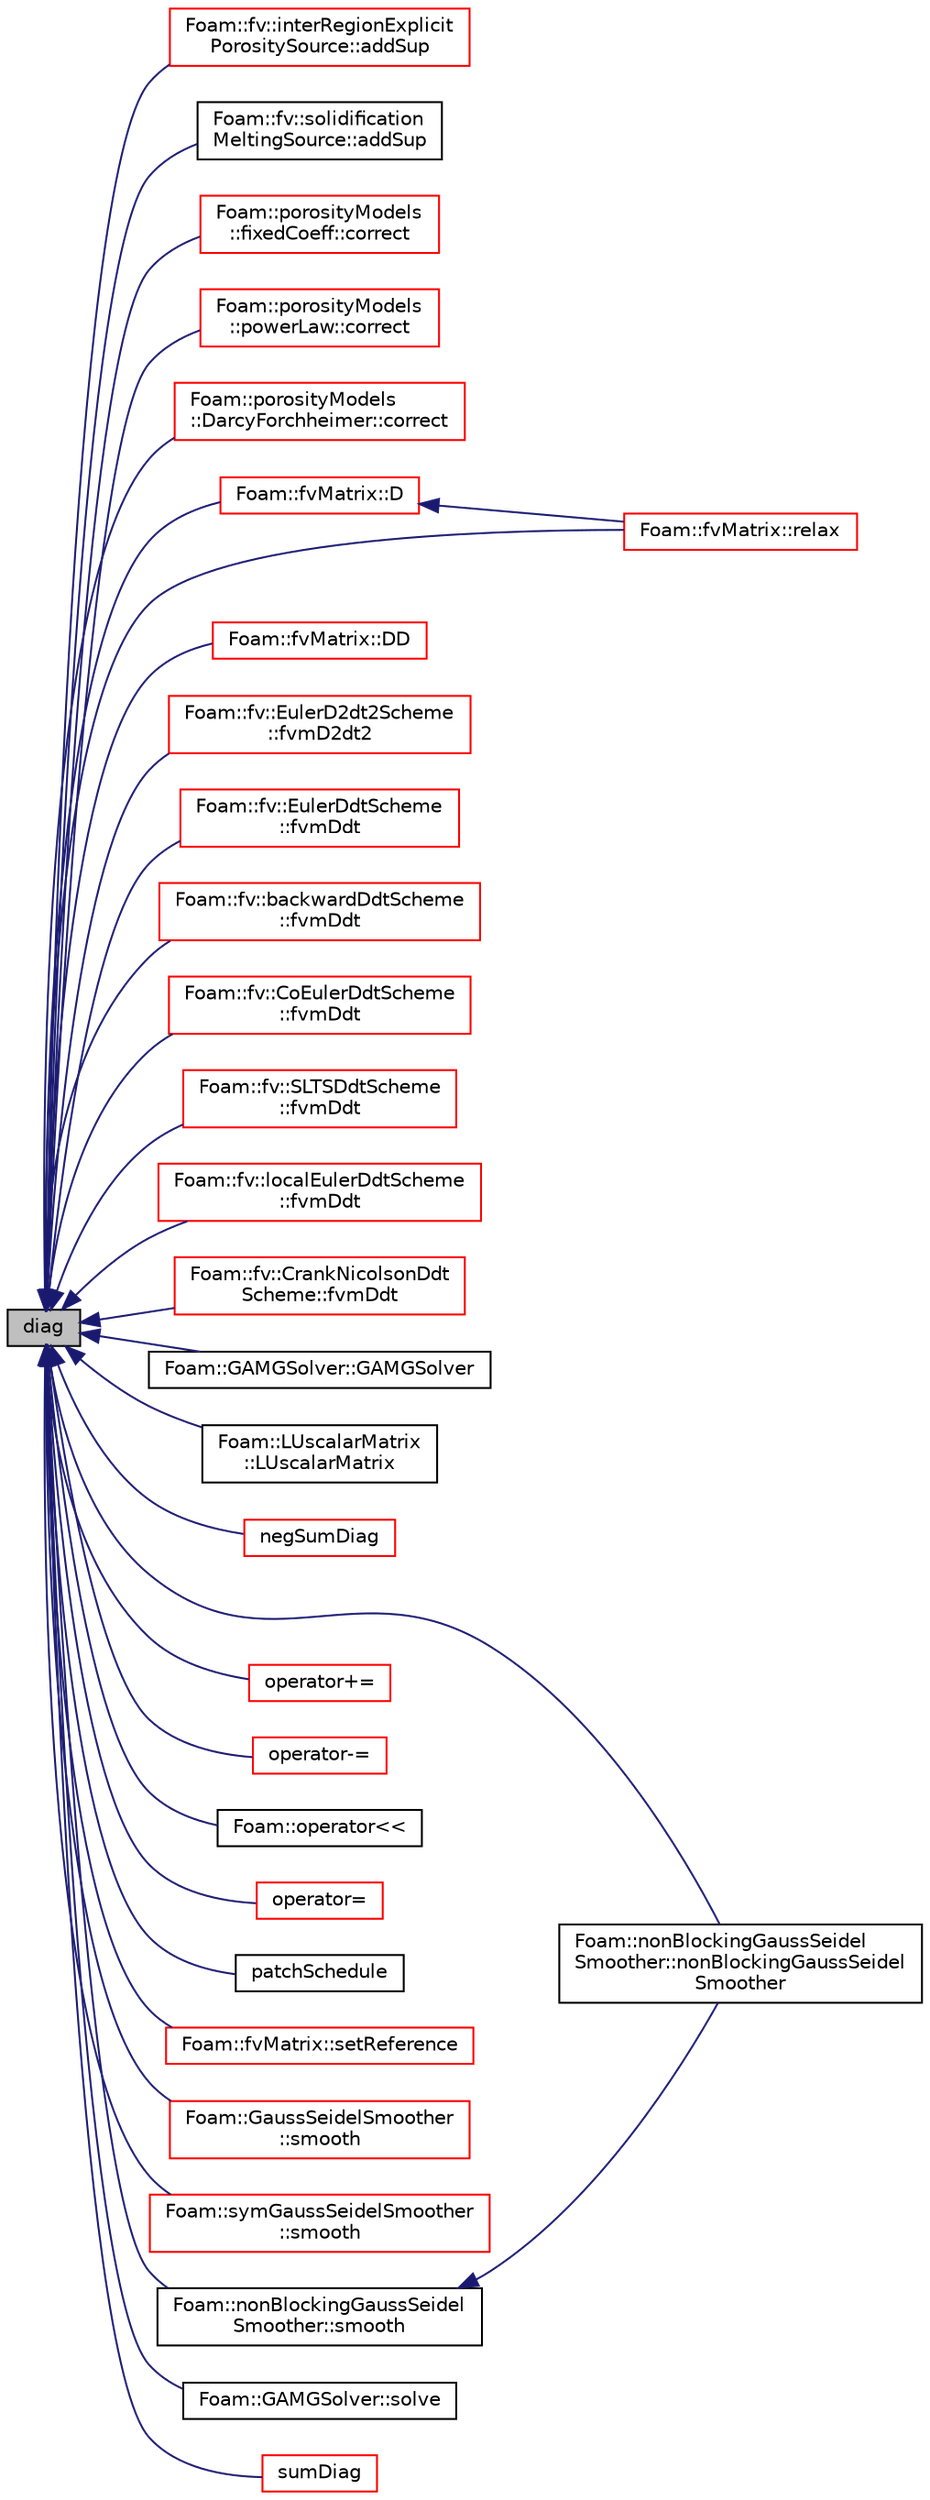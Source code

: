 digraph "diag"
{
  bgcolor="transparent";
  edge [fontname="Helvetica",fontsize="10",labelfontname="Helvetica",labelfontsize="10"];
  node [fontname="Helvetica",fontsize="10",shape=record];
  rankdir="LR";
  Node1 [label="diag",height=0.2,width=0.4,color="black", fillcolor="grey75", style="filled", fontcolor="black"];
  Node1 -> Node2 [dir="back",color="midnightblue",fontsize="10",style="solid",fontname="Helvetica"];
  Node2 [label="Foam::fv::interRegionExplicit\lPorositySource::addSup",height=0.2,width=0.4,color="red",URL="$a01180.html#acc46a837211b94ef481dfe3c66ea3a87",tooltip="Vector. "];
  Node1 -> Node3 [dir="back",color="midnightblue",fontsize="10",style="solid",fontname="Helvetica"];
  Node3 [label="Foam::fv::solidification\lMeltingSource::addSup",height=0.2,width=0.4,color="black",URL="$a02437.html#acc46a837211b94ef481dfe3c66ea3a87",tooltip="Add implicit contribution to momentum equation. "];
  Node1 -> Node4 [dir="back",color="midnightblue",fontsize="10",style="solid",fontname="Helvetica"];
  Node4 [label="Foam::porosityModels\l::fixedCoeff::correct",height=0.2,width=0.4,color="red",URL="$a00825.html#a47cb3ff4420829a0903b6987468bc9bd",tooltip="Add resistance. "];
  Node1 -> Node5 [dir="back",color="midnightblue",fontsize="10",style="solid",fontname="Helvetica"];
  Node5 [label="Foam::porosityModels\l::powerLaw::correct",height=0.2,width=0.4,color="red",URL="$a01985.html#a47cb3ff4420829a0903b6987468bc9bd",tooltip="Add resistance. "];
  Node1 -> Node6 [dir="back",color="midnightblue",fontsize="10",style="solid",fontname="Helvetica"];
  Node6 [label="Foam::porosityModels\l::DarcyForchheimer::correct",height=0.2,width=0.4,color="red",URL="$a00507.html#a47cb3ff4420829a0903b6987468bc9bd",tooltip="Add resistance. "];
  Node1 -> Node7 [dir="back",color="midnightblue",fontsize="10",style="solid",fontname="Helvetica"];
  Node7 [label="Foam::fvMatrix::D",height=0.2,width=0.4,color="red",URL="$a00888.html#a7a81d5d6b991b817dd4dc96b498aa5c0",tooltip="Return the matrix scalar diagonal. "];
  Node7 -> Node8 [dir="back",color="midnightblue",fontsize="10",style="solid",fontname="Helvetica"];
  Node8 [label="Foam::fvMatrix::relax",height=0.2,width=0.4,color="red",URL="$a00888.html#a06343b944c91a56352ebf646011c212e",tooltip="Relax matrix (for steady-state solution). "];
  Node1 -> Node9 [dir="back",color="midnightblue",fontsize="10",style="solid",fontname="Helvetica"];
  Node9 [label="Foam::fvMatrix::DD",height=0.2,width=0.4,color="red",URL="$a00888.html#a66380f6490cbf166be39cad0d992a8eb",tooltip="Return the matrix Type diagonal. "];
  Node1 -> Node10 [dir="back",color="midnightblue",fontsize="10",style="solid",fontname="Helvetica"];
  Node10 [label="Foam::fv::EulerD2dt2Scheme\l::fvmD2dt2",height=0.2,width=0.4,color="red",URL="$a00690.html#a801546851c0a308a4d3126133473d782"];
  Node1 -> Node11 [dir="back",color="midnightblue",fontsize="10",style="solid",fontname="Helvetica"];
  Node11 [label="Foam::fv::EulerDdtScheme\l::fvmDdt",height=0.2,width=0.4,color="red",URL="$a00691.html#a8602a98a4ac41054bb3dcf8adc93b94b"];
  Node1 -> Node12 [dir="back",color="midnightblue",fontsize="10",style="solid",fontname="Helvetica"];
  Node12 [label="Foam::fv::backwardDdtScheme\l::fvmDdt",height=0.2,width=0.4,color="red",URL="$a00093.html#a8602a98a4ac41054bb3dcf8adc93b94b"];
  Node1 -> Node13 [dir="back",color="midnightblue",fontsize="10",style="solid",fontname="Helvetica"];
  Node13 [label="Foam::fv::CoEulerDdtScheme\l::fvmDdt",height=0.2,width=0.4,color="red",URL="$a00308.html#a8602a98a4ac41054bb3dcf8adc93b94b"];
  Node1 -> Node14 [dir="back",color="midnightblue",fontsize="10",style="solid",fontname="Helvetica"];
  Node14 [label="Foam::fv::SLTSDdtScheme\l::fvmDdt",height=0.2,width=0.4,color="red",URL="$a02410.html#a8602a98a4ac41054bb3dcf8adc93b94b"];
  Node1 -> Node15 [dir="back",color="midnightblue",fontsize="10",style="solid",fontname="Helvetica"];
  Node15 [label="Foam::fv::localEulerDdtScheme\l::fvmDdt",height=0.2,width=0.4,color="red",URL="$a01402.html#a8602a98a4ac41054bb3dcf8adc93b94b"];
  Node1 -> Node16 [dir="back",color="midnightblue",fontsize="10",style="solid",fontname="Helvetica"];
  Node16 [label="Foam::fv::CrankNicolsonDdt\lScheme::fvmDdt",height=0.2,width=0.4,color="red",URL="$a00439.html#a8602a98a4ac41054bb3dcf8adc93b94b"];
  Node1 -> Node17 [dir="back",color="midnightblue",fontsize="10",style="solid",fontname="Helvetica"];
  Node17 [label="Foam::GAMGSolver::GAMGSolver",height=0.2,width=0.4,color="black",URL="$a00914.html#aa0bdfcc22c05f62778e77b175b6fdd66",tooltip="Construct from lduMatrix and solver controls. "];
  Node1 -> Node18 [dir="back",color="midnightblue",fontsize="10",style="solid",fontname="Helvetica"];
  Node18 [label="Foam::LUscalarMatrix\l::LUscalarMatrix",height=0.2,width=0.4,color="black",URL="$a01417.html#aebab11f1a492c2f8e5e99c3e138253ce",tooltip="Construct from lduMatrix and perform LU decomposition. "];
  Node1 -> Node19 [dir="back",color="midnightblue",fontsize="10",style="solid",fontname="Helvetica"];
  Node19 [label="negSumDiag",height=0.2,width=0.4,color="red",URL="$a01306.html#a7ad351a572b04686613ec1f9650ad95c"];
  Node1 -> Node20 [dir="back",color="midnightblue",fontsize="10",style="solid",fontname="Helvetica"];
  Node20 [label="Foam::nonBlockingGaussSeidel\lSmoother::nonBlockingGaussSeidel\lSmoother",height=0.2,width=0.4,color="black",URL="$a01649.html#a599bcc58d4e4b13f9b6014fb42a0d3f2",tooltip="Construct from components. "];
  Node1 -> Node21 [dir="back",color="midnightblue",fontsize="10",style="solid",fontname="Helvetica"];
  Node21 [label="operator+=",height=0.2,width=0.4,color="red",URL="$a01306.html#aba4577bbc1ccadb63a82720d75378b4a"];
  Node1 -> Node22 [dir="back",color="midnightblue",fontsize="10",style="solid",fontname="Helvetica"];
  Node22 [label="operator-=",height=0.2,width=0.4,color="red",URL="$a01306.html#ad74d793450215c8520bbee8e3084139d"];
  Node1 -> Node23 [dir="back",color="midnightblue",fontsize="10",style="solid",fontname="Helvetica"];
  Node23 [label="Foam::operator\<\<",height=0.2,width=0.4,color="black",URL="$a10974.html#afe9574a3d35090f9665105ec551d0679"];
  Node1 -> Node24 [dir="back",color="midnightblue",fontsize="10",style="solid",fontname="Helvetica"];
  Node24 [label="operator=",height=0.2,width=0.4,color="red",URL="$a01306.html#a0ce71b9a590f3426bdfe3401df8df1fb"];
  Node1 -> Node25 [dir="back",color="midnightblue",fontsize="10",style="solid",fontname="Helvetica"];
  Node25 [label="patchSchedule",height=0.2,width=0.4,color="black",URL="$a01306.html#a7ca66a7d14d7dd33205a8c09f3218f99",tooltip="Return the patch evaluation schedule. "];
  Node1 -> Node8 [dir="back",color="midnightblue",fontsize="10",style="solid",fontname="Helvetica"];
  Node1 -> Node26 [dir="back",color="midnightblue",fontsize="10",style="solid",fontname="Helvetica"];
  Node26 [label="Foam::fvMatrix::setReference",height=0.2,width=0.4,color="red",URL="$a00888.html#a954c04bea3c4c0220047c21ca5e38763",tooltip="Set reference level for solution. "];
  Node1 -> Node27 [dir="back",color="midnightblue",fontsize="10",style="solid",fontname="Helvetica"];
  Node27 [label="Foam::GaussSeidelSmoother\l::smooth",height=0.2,width=0.4,color="red",URL="$a00920.html#a8622cba882900a35ce041c544a6134c0",tooltip="Smooth for the given number of sweeps. "];
  Node1 -> Node28 [dir="back",color="midnightblue",fontsize="10",style="solid",fontname="Helvetica"];
  Node28 [label="Foam::symGaussSeidelSmoother\l::smooth",height=0.2,width=0.4,color="red",URL="$a02597.html#a8622cba882900a35ce041c544a6134c0",tooltip="Smooth for the given number of sweeps. "];
  Node1 -> Node29 [dir="back",color="midnightblue",fontsize="10",style="solid",fontname="Helvetica"];
  Node29 [label="Foam::nonBlockingGaussSeidel\lSmoother::smooth",height=0.2,width=0.4,color="black",URL="$a01649.html#a84def9b216d3c88d8c9d2e410aa7ff04",tooltip="Smooth for the given number of sweeps. "];
  Node29 -> Node20 [dir="back",color="midnightblue",fontsize="10",style="solid",fontname="Helvetica"];
  Node1 -> Node30 [dir="back",color="midnightblue",fontsize="10",style="solid",fontname="Helvetica"];
  Node30 [label="Foam::GAMGSolver::solve",height=0.2,width=0.4,color="black",URL="$a00914.html#a67060ce780f6992862e39b0d82c37aa0",tooltip="Solve. "];
  Node1 -> Node31 [dir="back",color="midnightblue",fontsize="10",style="solid",fontname="Helvetica"];
  Node31 [label="sumDiag",height=0.2,width=0.4,color="red",URL="$a01306.html#a2034fb6b7d0fc02febd7b511e063d285"];
}
